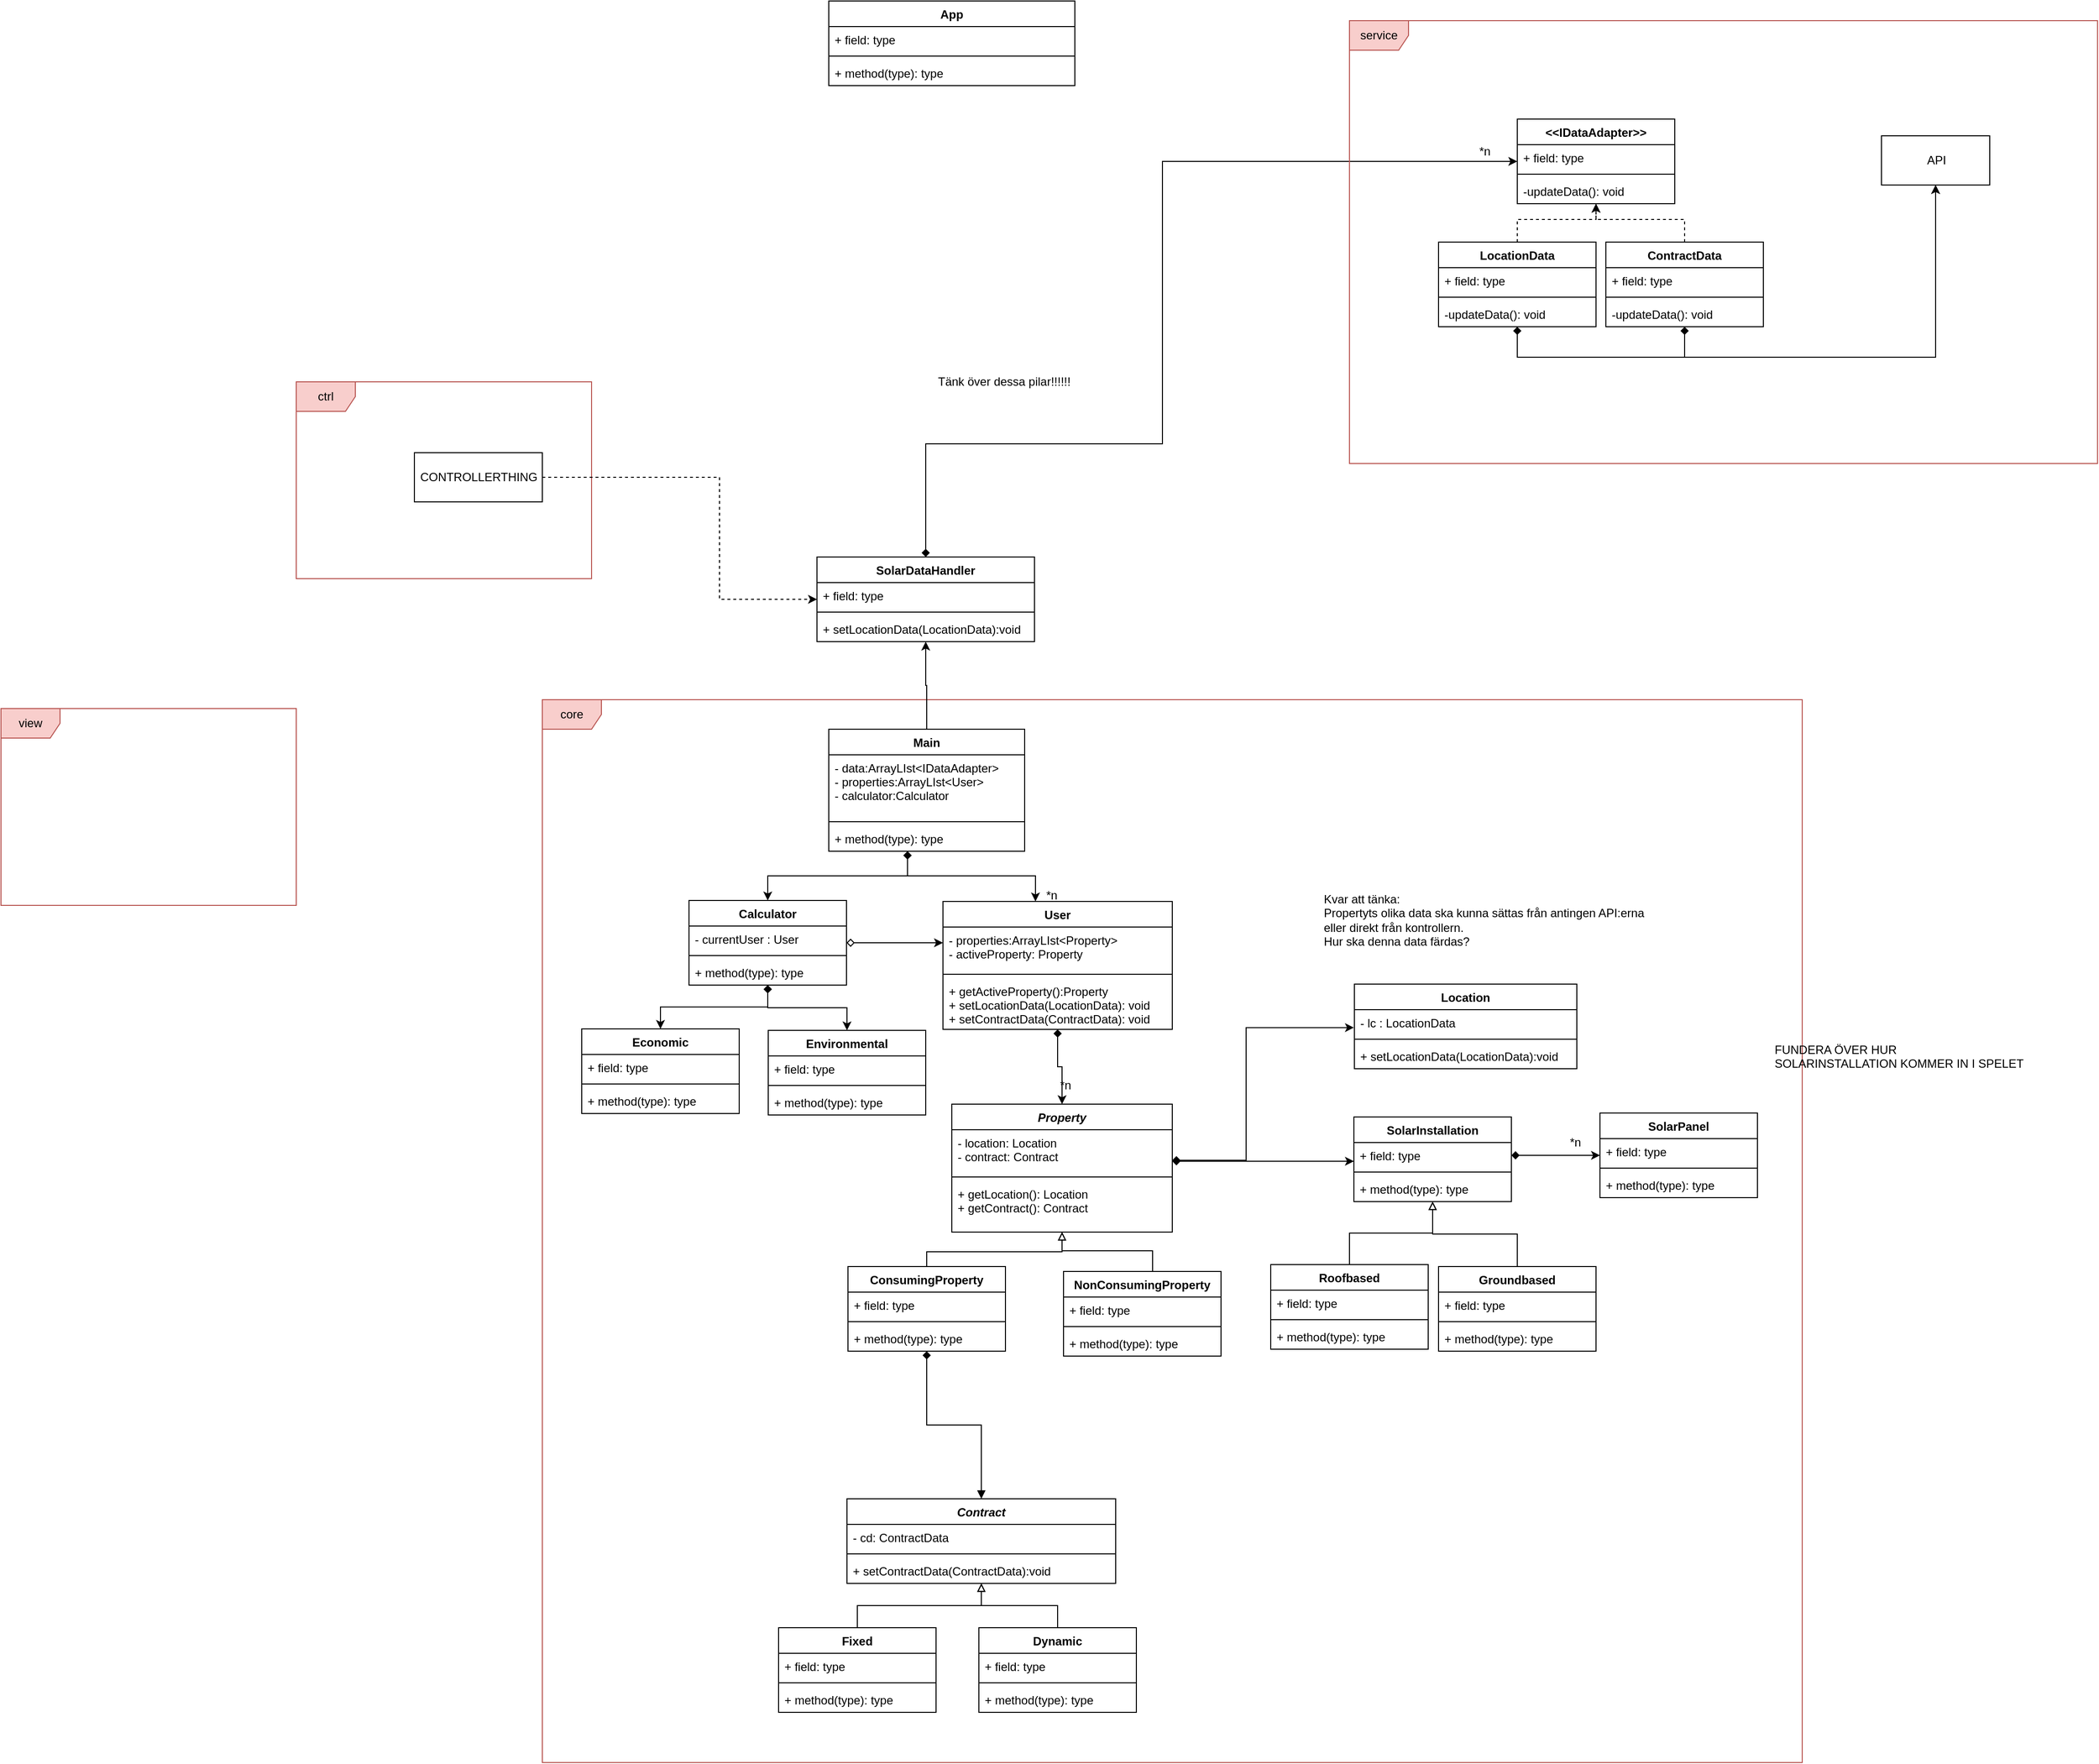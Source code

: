 <mxfile version="11.3.0" type="device" pages="1"><diagram name="Page-1" id="929967ad-93f9-6ef4-fab6-5d389245f69c"><mxGraphModel dx="2370" dy="1292" grid="1" gridSize="10" guides="1" tooltips="1" connect="1" arrows="1" fold="1" page="1" pageScale="2" pageWidth="2336" pageHeight="1654" background="none" math="0" shadow="0"><root><mxCell id="0" style=";html=1;"/><mxCell id="1" style=";html=1;" parent="0"/><mxCell id="9O2OfUI6PIkPVo3skTh6-109" style="edgeStyle=orthogonalEdgeStyle;rounded=0;orthogonalLoop=1;jettySize=auto;html=1;startArrow=diamond;startFill=1;endArrow=classic;endFill=1;" parent="1" source="9O2OfUI6PIkPVo3skTh6-127" target="9O2OfUI6PIkPVo3skTh6-105" edge="1"><mxGeometry relative="1" as="geometry"><mxPoint x="2071" y="1178" as="sourcePoint"/><Array as="points"><mxPoint x="2071" y="1209"/><mxPoint x="2201" y="1209"/></Array></mxGeometry></mxCell><mxCell id="9O2OfUI6PIkPVo3skTh6-110" style="edgeStyle=orthogonalEdgeStyle;rounded=0;orthogonalLoop=1;jettySize=auto;html=1;startArrow=diamond;startFill=1;endArrow=classic;endFill=1;" parent="1" source="9O2OfUI6PIkPVo3skTh6-127" target="9O2OfUI6PIkPVo3skTh6-89" edge="1"><mxGeometry relative="1" as="geometry"><mxPoint x="2071" y="1178" as="sourcePoint"/><Array as="points"><mxPoint x="2071" y="1209"/><mxPoint x="1929" y="1209"/></Array></mxGeometry></mxCell><mxCell id="9O2OfUI6PIkPVo3skTh6-18" style="edgeStyle=orthogonalEdgeStyle;rounded=0;orthogonalLoop=1;jettySize=auto;html=1;endArrow=none;endFill=0;startArrow=block;startFill=0;" parent="1" source="9O2OfUI6PIkPVo3skTh6-116" target="9O2OfUI6PIkPVo3skTh6-131" edge="1"><mxGeometry relative="1" as="geometry"><mxPoint x="2569.5" y="1524.5" as="sourcePoint"/><mxPoint x="2680.5" y="1604.5" as="targetPoint"/></mxGeometry></mxCell><mxCell id="9O2OfUI6PIkPVo3skTh6-64" style="edgeStyle=orthogonalEdgeStyle;rounded=0;orthogonalLoop=1;jettySize=auto;html=1;startArrow=none;startFill=0;endArrow=block;endFill=0;" parent="1" source="9O2OfUI6PIkPVo3skTh6-123" target="9O2OfUI6PIkPVo3skTh6-116" edge="1"><mxGeometry relative="1" as="geometry"><mxPoint x="2511.5" y="1604.5" as="sourcePoint"/><mxPoint x="2569.5" y="1524.5" as="targetPoint"/></mxGeometry></mxCell><mxCell id="9O2OfUI6PIkPVo3skTh6-63" value="*n" style="text;html=1;resizable=0;points=[];autosize=1;align=left;verticalAlign=top;spacingTop=-4;" parent="1" vertex="1"><mxGeometry x="2210" y="1219" width="30" height="20" as="geometry"/></mxCell><mxCell id="9O2OfUI6PIkPVo3skTh6-70" value="&lt;div&gt;core&lt;/div&gt;" style="shape=umlFrame;whiteSpace=wrap;html=1;fillColor=#f8cecc;strokeColor=#b85450;" parent="1" vertex="1"><mxGeometry x="1700" y="1030" width="1280" height="1080" as="geometry"/></mxCell><mxCell id="9O2OfUI6PIkPVo3skTh6-72" value="&lt;div&gt;view&lt;/div&gt;" style="shape=umlFrame;whiteSpace=wrap;html=1;fillColor=#f8cecc;strokeColor=#b85450;" parent="1" vertex="1"><mxGeometry x="1150" y="1039" width="300" height="200" as="geometry"/></mxCell><mxCell id="9O2OfUI6PIkPVo3skTh6-73" value="ctrl" style="shape=umlFrame;whiteSpace=wrap;html=1;fillColor=#f8cecc;strokeColor=#b85450;" parent="1" vertex="1"><mxGeometry x="1450" y="707" width="300" height="200" as="geometry"/></mxCell><mxCell id="9O2OfUI6PIkPVo3skTh6-76" value="Location" style="swimlane;fontStyle=1;align=center;verticalAlign=top;childLayout=stackLayout;horizontal=1;startSize=26;horizontalStack=0;resizeParent=1;resizeParentMax=0;resizeLast=0;collapsible=1;marginBottom=0;" parent="1" vertex="1"><mxGeometry x="2525" y="1319" width="226" height="86" as="geometry"/></mxCell><mxCell id="9O2OfUI6PIkPVo3skTh6-77" value="- lc : LocationData" style="text;strokeColor=none;fillColor=none;align=left;verticalAlign=top;spacingLeft=4;spacingRight=4;overflow=hidden;rotatable=0;points=[[0,0.5],[1,0.5]];portConstraint=eastwest;" parent="9O2OfUI6PIkPVo3skTh6-76" vertex="1"><mxGeometry y="26" width="226" height="26" as="geometry"/></mxCell><mxCell id="9O2OfUI6PIkPVo3skTh6-78" value="" style="line;strokeWidth=1;fillColor=none;align=left;verticalAlign=middle;spacingTop=-1;spacingLeft=3;spacingRight=3;rotatable=0;labelPosition=right;points=[];portConstraint=eastwest;" parent="9O2OfUI6PIkPVo3skTh6-76" vertex="1"><mxGeometry y="52" width="226" height="8" as="geometry"/></mxCell><mxCell id="9O2OfUI6PIkPVo3skTh6-79" value="+ setLocationData(LocationData):void" style="text;strokeColor=none;fillColor=none;align=left;verticalAlign=top;spacingLeft=4;spacingRight=4;overflow=hidden;rotatable=0;points=[[0,0.5],[1,0.5]];portConstraint=eastwest;" parent="9O2OfUI6PIkPVo3skTh6-76" vertex="1"><mxGeometry y="60" width="226" height="26" as="geometry"/></mxCell><mxCell id="9O2OfUI6PIkPVo3skTh6-85" value="API" style="html=1;" parent="1" vertex="1"><mxGeometry x="3060.5" y="457" width="110" height="50" as="geometry"/></mxCell><mxCell id="9O2OfUI6PIkPVo3skTh6-87" value="*n" style="text;html=1;resizable=0;points=[];autosize=1;align=left;verticalAlign=top;spacingTop=-4;" parent="1" vertex="1"><mxGeometry x="2741.5" y="1469.5" width="30" height="20" as="geometry"/></mxCell><mxCell id="9O2OfUI6PIkPVo3skTh6-103" style="edgeStyle=orthogonalEdgeStyle;rounded=0;orthogonalLoop=1;jettySize=auto;html=1;startArrow=diamond;startFill=1;endArrow=classic;endFill=1;" parent="1" source="9O2OfUI6PIkPVo3skTh6-89" target="9O2OfUI6PIkPVo3skTh6-99" edge="1"><mxGeometry relative="1" as="geometry"/></mxCell><mxCell id="9O2OfUI6PIkPVo3skTh6-104" style="edgeStyle=orthogonalEdgeStyle;rounded=0;orthogonalLoop=1;jettySize=auto;html=1;startArrow=diamond;startFill=1;endArrow=classic;endFill=1;" parent="1" source="9O2OfUI6PIkPVo3skTh6-89" target="9O2OfUI6PIkPVo3skTh6-95" edge="1"><mxGeometry relative="1" as="geometry"/></mxCell><mxCell id="9O2OfUI6PIkPVo3skTh6-218" style="edgeStyle=orthogonalEdgeStyle;rounded=0;orthogonalLoop=1;jettySize=auto;html=1;startArrow=diamond;startFill=0;endArrow=classic;endFill=1;" parent="1" source="9O2OfUI6PIkPVo3skTh6-89" target="9O2OfUI6PIkPVo3skTh6-105" edge="1"><mxGeometry relative="1" as="geometry"><Array as="points"><mxPoint x="2070" y="1277"/><mxPoint x="2070" y="1277"/></Array></mxGeometry></mxCell><mxCell id="9O2OfUI6PIkPVo3skTh6-89" value="Calculator" style="swimlane;fontStyle=1;align=center;verticalAlign=top;childLayout=stackLayout;horizontal=1;startSize=26;horizontalStack=0;resizeParent=1;resizeParentMax=0;resizeLast=0;collapsible=1;marginBottom=0;" parent="1" vertex="1"><mxGeometry x="1849" y="1234" width="160" height="86" as="geometry"/></mxCell><mxCell id="9O2OfUI6PIkPVo3skTh6-90" value="- currentUser : User" style="text;strokeColor=none;fillColor=none;align=left;verticalAlign=top;spacingLeft=4;spacingRight=4;overflow=hidden;rotatable=0;points=[[0,0.5],[1,0.5]];portConstraint=eastwest;" parent="9O2OfUI6PIkPVo3skTh6-89" vertex="1"><mxGeometry y="26" width="160" height="26" as="geometry"/></mxCell><mxCell id="9O2OfUI6PIkPVo3skTh6-91" value="" style="line;strokeWidth=1;fillColor=none;align=left;verticalAlign=middle;spacingTop=-1;spacingLeft=3;spacingRight=3;rotatable=0;labelPosition=right;points=[];portConstraint=eastwest;" parent="9O2OfUI6PIkPVo3skTh6-89" vertex="1"><mxGeometry y="52" width="160" height="8" as="geometry"/></mxCell><mxCell id="9O2OfUI6PIkPVo3skTh6-92" value="+ method(type): type" style="text;strokeColor=none;fillColor=none;align=left;verticalAlign=top;spacingLeft=4;spacingRight=4;overflow=hidden;rotatable=0;points=[[0,0.5],[1,0.5]];portConstraint=eastwest;" parent="9O2OfUI6PIkPVo3skTh6-89" vertex="1"><mxGeometry y="60" width="160" height="26" as="geometry"/></mxCell><mxCell id="9O2OfUI6PIkPVo3skTh6-95" value="Environmental" style="swimlane;fontStyle=1;align=center;verticalAlign=top;childLayout=stackLayout;horizontal=1;startSize=26;horizontalStack=0;resizeParent=1;resizeParentMax=0;resizeLast=0;collapsible=1;marginBottom=0;" parent="1" vertex="1"><mxGeometry x="1929.5" y="1366" width="160" height="86" as="geometry"/></mxCell><mxCell id="9O2OfUI6PIkPVo3skTh6-96" value="+ field: type" style="text;strokeColor=none;fillColor=none;align=left;verticalAlign=top;spacingLeft=4;spacingRight=4;overflow=hidden;rotatable=0;points=[[0,0.5],[1,0.5]];portConstraint=eastwest;" parent="9O2OfUI6PIkPVo3skTh6-95" vertex="1"><mxGeometry y="26" width="160" height="26" as="geometry"/></mxCell><mxCell id="9O2OfUI6PIkPVo3skTh6-97" value="" style="line;strokeWidth=1;fillColor=none;align=left;verticalAlign=middle;spacingTop=-1;spacingLeft=3;spacingRight=3;rotatable=0;labelPosition=right;points=[];portConstraint=eastwest;" parent="9O2OfUI6PIkPVo3skTh6-95" vertex="1"><mxGeometry y="52" width="160" height="8" as="geometry"/></mxCell><mxCell id="9O2OfUI6PIkPVo3skTh6-98" value="+ method(type): type" style="text;strokeColor=none;fillColor=none;align=left;verticalAlign=top;spacingLeft=4;spacingRight=4;overflow=hidden;rotatable=0;points=[[0,0.5],[1,0.5]];portConstraint=eastwest;" parent="9O2OfUI6PIkPVo3skTh6-95" vertex="1"><mxGeometry y="60" width="160" height="26" as="geometry"/></mxCell><mxCell id="9O2OfUI6PIkPVo3skTh6-99" value="Economic" style="swimlane;fontStyle=1;align=center;verticalAlign=top;childLayout=stackLayout;horizontal=1;startSize=26;horizontalStack=0;resizeParent=1;resizeParentMax=0;resizeLast=0;collapsible=1;marginBottom=0;" parent="1" vertex="1"><mxGeometry x="1740" y="1364.5" width="160" height="86" as="geometry"/></mxCell><mxCell id="9O2OfUI6PIkPVo3skTh6-100" value="+ field: type" style="text;strokeColor=none;fillColor=none;align=left;verticalAlign=top;spacingLeft=4;spacingRight=4;overflow=hidden;rotatable=0;points=[[0,0.5],[1,0.5]];portConstraint=eastwest;" parent="9O2OfUI6PIkPVo3skTh6-99" vertex="1"><mxGeometry y="26" width="160" height="26" as="geometry"/></mxCell><mxCell id="9O2OfUI6PIkPVo3skTh6-101" value="" style="line;strokeWidth=1;fillColor=none;align=left;verticalAlign=middle;spacingTop=-1;spacingLeft=3;spacingRight=3;rotatable=0;labelPosition=right;points=[];portConstraint=eastwest;" parent="9O2OfUI6PIkPVo3skTh6-99" vertex="1"><mxGeometry y="52" width="160" height="8" as="geometry"/></mxCell><mxCell id="9O2OfUI6PIkPVo3skTh6-102" value="+ method(type): type" style="text;strokeColor=none;fillColor=none;align=left;verticalAlign=top;spacingLeft=4;spacingRight=4;overflow=hidden;rotatable=0;points=[[0,0.5],[1,0.5]];portConstraint=eastwest;" parent="9O2OfUI6PIkPVo3skTh6-99" vertex="1"><mxGeometry y="60" width="160" height="26" as="geometry"/></mxCell><mxCell id="9O2OfUI6PIkPVo3skTh6-122" style="edgeStyle=orthogonalEdgeStyle;rounded=0;orthogonalLoop=1;jettySize=auto;html=1;startArrow=diamond;startFill=1;endArrow=classic;endFill=1;" parent="1" source="9O2OfUI6PIkPVo3skTh6-105" target="9O2OfUI6PIkPVo3skTh6-111" edge="1"><mxGeometry relative="1" as="geometry"><mxPoint x="2216.5" y="1453" as="sourcePoint"/></mxGeometry></mxCell><mxCell id="9O2OfUI6PIkPVo3skTh6-105" value="User" style="swimlane;fontStyle=1;align=center;verticalAlign=top;childLayout=stackLayout;horizontal=1;startSize=26;horizontalStack=0;resizeParent=1;resizeParentMax=0;resizeLast=0;collapsible=1;marginBottom=0;" parent="1" vertex="1"><mxGeometry x="2107" y="1235" width="233" height="130" as="geometry"/></mxCell><mxCell id="9O2OfUI6PIkPVo3skTh6-106" value="- properties:ArrayLIst&lt;Property&gt;&#xA;- activeProperty: Property&#xA;" style="text;strokeColor=none;fillColor=none;align=left;verticalAlign=top;spacingLeft=4;spacingRight=4;overflow=hidden;rotatable=0;points=[[0,0.5],[1,0.5]];portConstraint=eastwest;" parent="9O2OfUI6PIkPVo3skTh6-105" vertex="1"><mxGeometry y="26" width="233" height="44" as="geometry"/></mxCell><mxCell id="9O2OfUI6PIkPVo3skTh6-107" value="" style="line;strokeWidth=1;fillColor=none;align=left;verticalAlign=middle;spacingTop=-1;spacingLeft=3;spacingRight=3;rotatable=0;labelPosition=right;points=[];portConstraint=eastwest;" parent="9O2OfUI6PIkPVo3skTh6-105" vertex="1"><mxGeometry y="70" width="233" height="8" as="geometry"/></mxCell><mxCell id="9O2OfUI6PIkPVo3skTh6-108" value="+ getActiveProperty():Property&#xA;+ setLocationData(LocationData): void&#xA;+ setContractData(ContractData): void" style="text;strokeColor=none;fillColor=none;align=left;verticalAlign=top;spacingLeft=4;spacingRight=4;overflow=hidden;rotatable=0;points=[[0,0.5],[1,0.5]];portConstraint=eastwest;" parent="9O2OfUI6PIkPVo3skTh6-105" vertex="1"><mxGeometry y="78" width="233" height="52" as="geometry"/></mxCell><mxCell id="9O2OfUI6PIkPVo3skTh6-111" value="Property" style="swimlane;fontStyle=3;align=center;verticalAlign=top;childLayout=stackLayout;horizontal=1;startSize=26;horizontalStack=0;resizeParent=1;resizeParentMax=0;resizeLast=0;collapsible=1;marginBottom=0;" parent="1" vertex="1"><mxGeometry x="2116" y="1441" width="224" height="130" as="geometry"/></mxCell><mxCell id="9O2OfUI6PIkPVo3skTh6-112" value="- location: Location&#xA;- contract: Contract&#xA;&#xA;" style="text;strokeColor=none;fillColor=none;align=left;verticalAlign=top;spacingLeft=4;spacingRight=4;overflow=hidden;rotatable=0;points=[[0,0.5],[1,0.5]];portConstraint=eastwest;" parent="9O2OfUI6PIkPVo3skTh6-111" vertex="1"><mxGeometry y="26" width="224" height="44" as="geometry"/></mxCell><mxCell id="9O2OfUI6PIkPVo3skTh6-113" value="" style="line;strokeWidth=1;fillColor=none;align=left;verticalAlign=middle;spacingTop=-1;spacingLeft=3;spacingRight=3;rotatable=0;labelPosition=right;points=[];portConstraint=eastwest;" parent="9O2OfUI6PIkPVo3skTh6-111" vertex="1"><mxGeometry y="70" width="224" height="8" as="geometry"/></mxCell><mxCell id="9O2OfUI6PIkPVo3skTh6-114" value="+ getLocation(): Location&#xA;+ getContract(): Contract&#xA;" style="text;strokeColor=none;fillColor=none;align=left;verticalAlign=top;spacingLeft=4;spacingRight=4;overflow=hidden;rotatable=0;points=[[0,0.5],[1,0.5]];portConstraint=eastwest;" parent="9O2OfUI6PIkPVo3skTh6-111" vertex="1"><mxGeometry y="78" width="224" height="52" as="geometry"/></mxCell><mxCell id="9O2OfUI6PIkPVo3skTh6-116" value="SolarInstallation" style="swimlane;fontStyle=1;align=center;verticalAlign=top;childLayout=stackLayout;horizontal=1;startSize=26;horizontalStack=0;resizeParent=1;resizeParentMax=0;resizeLast=0;collapsible=1;marginBottom=0;" parent="1" vertex="1"><mxGeometry x="2524.5" y="1454" width="160" height="86" as="geometry"/></mxCell><mxCell id="9O2OfUI6PIkPVo3skTh6-117" value="+ field: type" style="text;strokeColor=none;fillColor=none;align=left;verticalAlign=top;spacingLeft=4;spacingRight=4;overflow=hidden;rotatable=0;points=[[0,0.5],[1,0.5]];portConstraint=eastwest;" parent="9O2OfUI6PIkPVo3skTh6-116" vertex="1"><mxGeometry y="26" width="160" height="26" as="geometry"/></mxCell><mxCell id="9O2OfUI6PIkPVo3skTh6-118" value="" style="line;strokeWidth=1;fillColor=none;align=left;verticalAlign=middle;spacingTop=-1;spacingLeft=3;spacingRight=3;rotatable=0;labelPosition=right;points=[];portConstraint=eastwest;" parent="9O2OfUI6PIkPVo3skTh6-116" vertex="1"><mxGeometry y="52" width="160" height="8" as="geometry"/></mxCell><mxCell id="9O2OfUI6PIkPVo3skTh6-119" value="+ method(type): type" style="text;strokeColor=none;fillColor=none;align=left;verticalAlign=top;spacingLeft=4;spacingRight=4;overflow=hidden;rotatable=0;points=[[0,0.5],[1,0.5]];portConstraint=eastwest;" parent="9O2OfUI6PIkPVo3skTh6-116" vertex="1"><mxGeometry y="60" width="160" height="26" as="geometry"/></mxCell><mxCell id="9O2OfUI6PIkPVo3skTh6-121" style="edgeStyle=orthogonalEdgeStyle;rounded=0;orthogonalLoop=1;jettySize=auto;html=1;startArrow=diamond;startFill=1;endArrow=classic;endFill=1;" parent="1" source="9O2OfUI6PIkPVo3skTh6-112" target="9O2OfUI6PIkPVo3skTh6-116" edge="1"><mxGeometry relative="1" as="geometry"><Array as="points"><mxPoint x="2364.5" y="1499"/><mxPoint x="2364.5" y="1499"/></Array></mxGeometry></mxCell><mxCell id="9O2OfUI6PIkPVo3skTh6-123" value="Roofbased" style="swimlane;fontStyle=1;align=center;verticalAlign=top;childLayout=stackLayout;horizontal=1;startSize=26;horizontalStack=0;resizeParent=1;resizeParentMax=0;resizeLast=0;collapsible=1;marginBottom=0;" parent="1" vertex="1"><mxGeometry x="2440" y="1604" width="160" height="86" as="geometry"/></mxCell><mxCell id="9O2OfUI6PIkPVo3skTh6-124" value="+ field: type" style="text;strokeColor=none;fillColor=none;align=left;verticalAlign=top;spacingLeft=4;spacingRight=4;overflow=hidden;rotatable=0;points=[[0,0.5],[1,0.5]];portConstraint=eastwest;" parent="9O2OfUI6PIkPVo3skTh6-123" vertex="1"><mxGeometry y="26" width="160" height="26" as="geometry"/></mxCell><mxCell id="9O2OfUI6PIkPVo3skTh6-125" value="" style="line;strokeWidth=1;fillColor=none;align=left;verticalAlign=middle;spacingTop=-1;spacingLeft=3;spacingRight=3;rotatable=0;labelPosition=right;points=[];portConstraint=eastwest;" parent="9O2OfUI6PIkPVo3skTh6-123" vertex="1"><mxGeometry y="52" width="160" height="8" as="geometry"/></mxCell><mxCell id="9O2OfUI6PIkPVo3skTh6-126" value="+ method(type): type" style="text;strokeColor=none;fillColor=none;align=left;verticalAlign=top;spacingLeft=4;spacingRight=4;overflow=hidden;rotatable=0;points=[[0,0.5],[1,0.5]];portConstraint=eastwest;" parent="9O2OfUI6PIkPVo3skTh6-123" vertex="1"><mxGeometry y="60" width="160" height="26" as="geometry"/></mxCell><mxCell id="E6SUMUaS3trgGq5RU_9r-1" style="edgeStyle=orthogonalEdgeStyle;rounded=0;orthogonalLoop=1;jettySize=auto;html=1;" edge="1" parent="1" source="9O2OfUI6PIkPVo3skTh6-127" target="9O2OfUI6PIkPVo3skTh6-219"><mxGeometry relative="1" as="geometry"/></mxCell><mxCell id="9O2OfUI6PIkPVo3skTh6-127" value="Main" style="swimlane;fontStyle=1;align=center;verticalAlign=top;childLayout=stackLayout;horizontal=1;startSize=26;horizontalStack=0;resizeParent=1;resizeParentMax=0;resizeLast=0;collapsible=1;marginBottom=0;" parent="1" vertex="1"><mxGeometry x="1991" y="1060" width="199" height="124" as="geometry"/></mxCell><mxCell id="9O2OfUI6PIkPVo3skTh6-128" value="- data:ArrayLIst&lt;IDataAdapter&gt;&#xA;- properties:ArrayLIst&lt;User&gt;&#xA;- calculator:Calculator&#xA;" style="text;strokeColor=none;fillColor=none;align=left;verticalAlign=top;spacingLeft=4;spacingRight=4;overflow=hidden;rotatable=0;points=[[0,0.5],[1,0.5]];portConstraint=eastwest;" parent="9O2OfUI6PIkPVo3skTh6-127" vertex="1"><mxGeometry y="26" width="199" height="64" as="geometry"/></mxCell><mxCell id="9O2OfUI6PIkPVo3skTh6-129" value="" style="line;strokeWidth=1;fillColor=none;align=left;verticalAlign=middle;spacingTop=-1;spacingLeft=3;spacingRight=3;rotatable=0;labelPosition=right;points=[];portConstraint=eastwest;" parent="9O2OfUI6PIkPVo3skTh6-127" vertex="1"><mxGeometry y="90" width="199" height="8" as="geometry"/></mxCell><mxCell id="9O2OfUI6PIkPVo3skTh6-130" value="+ method(type): type" style="text;strokeColor=none;fillColor=none;align=left;verticalAlign=top;spacingLeft=4;spacingRight=4;overflow=hidden;rotatable=0;points=[[0,0.5],[1,0.5]];portConstraint=eastwest;" parent="9O2OfUI6PIkPVo3skTh6-127" vertex="1"><mxGeometry y="98" width="199" height="26" as="geometry"/></mxCell><mxCell id="9O2OfUI6PIkPVo3skTh6-131" value="Groundbased" style="swimlane;fontStyle=1;align=center;verticalAlign=top;childLayout=stackLayout;horizontal=1;startSize=26;horizontalStack=0;resizeParent=1;resizeParentMax=0;resizeLast=0;collapsible=1;marginBottom=0;" parent="1" vertex="1"><mxGeometry x="2610.5" y="1606" width="160" height="86" as="geometry"/></mxCell><mxCell id="9O2OfUI6PIkPVo3skTh6-132" value="+ field: type" style="text;strokeColor=none;fillColor=none;align=left;verticalAlign=top;spacingLeft=4;spacingRight=4;overflow=hidden;rotatable=0;points=[[0,0.5],[1,0.5]];portConstraint=eastwest;" parent="9O2OfUI6PIkPVo3skTh6-131" vertex="1"><mxGeometry y="26" width="160" height="26" as="geometry"/></mxCell><mxCell id="9O2OfUI6PIkPVo3skTh6-133" value="" style="line;strokeWidth=1;fillColor=none;align=left;verticalAlign=middle;spacingTop=-1;spacingLeft=3;spacingRight=3;rotatable=0;labelPosition=right;points=[];portConstraint=eastwest;" parent="9O2OfUI6PIkPVo3skTh6-131" vertex="1"><mxGeometry y="52" width="160" height="8" as="geometry"/></mxCell><mxCell id="9O2OfUI6PIkPVo3skTh6-134" value="+ method(type): type" style="text;strokeColor=none;fillColor=none;align=left;verticalAlign=top;spacingLeft=4;spacingRight=4;overflow=hidden;rotatable=0;points=[[0,0.5],[1,0.5]];portConstraint=eastwest;" parent="9O2OfUI6PIkPVo3skTh6-131" vertex="1"><mxGeometry y="60" width="160" height="26" as="geometry"/></mxCell><mxCell id="9O2OfUI6PIkPVo3skTh6-150" style="edgeStyle=orthogonalEdgeStyle;rounded=0;orthogonalLoop=1;jettySize=auto;html=1;startArrow=diamond;startFill=1;endArrow=block;endFill=1;" parent="1" source="9O2OfUI6PIkPVo3skTh6-135" target="9O2OfUI6PIkPVo3skTh6-151" edge="1"><mxGeometry relative="1" as="geometry"><mxPoint x="2127" y="1727" as="targetPoint"/></mxGeometry></mxCell><mxCell id="9O2OfUI6PIkPVo3skTh6-230" style="edgeStyle=orthogonalEdgeStyle;rounded=0;orthogonalLoop=1;jettySize=auto;html=1;startArrow=none;startFill=0;endArrow=block;endFill=0;" parent="1" source="9O2OfUI6PIkPVo3skTh6-135" target="9O2OfUI6PIkPVo3skTh6-111" edge="1"><mxGeometry relative="1" as="geometry"><Array as="points"><mxPoint x="2091" y="1591"/><mxPoint x="2228" y="1591"/></Array></mxGeometry></mxCell><mxCell id="9O2OfUI6PIkPVo3skTh6-135" value="ConsumingProperty" style="swimlane;fontStyle=1;align=center;verticalAlign=top;childLayout=stackLayout;horizontal=1;startSize=26;horizontalStack=0;resizeParent=1;resizeParentMax=0;resizeLast=0;collapsible=1;marginBottom=0;" parent="1" vertex="1"><mxGeometry x="2010.5" y="1606" width="160" height="86" as="geometry"/></mxCell><mxCell id="9O2OfUI6PIkPVo3skTh6-136" value="+ field: type" style="text;strokeColor=none;fillColor=none;align=left;verticalAlign=top;spacingLeft=4;spacingRight=4;overflow=hidden;rotatable=0;points=[[0,0.5],[1,0.5]];portConstraint=eastwest;" parent="9O2OfUI6PIkPVo3skTh6-135" vertex="1"><mxGeometry y="26" width="160" height="26" as="geometry"/></mxCell><mxCell id="9O2OfUI6PIkPVo3skTh6-137" value="" style="line;strokeWidth=1;fillColor=none;align=left;verticalAlign=middle;spacingTop=-1;spacingLeft=3;spacingRight=3;rotatable=0;labelPosition=right;points=[];portConstraint=eastwest;" parent="9O2OfUI6PIkPVo3skTh6-135" vertex="1"><mxGeometry y="52" width="160" height="8" as="geometry"/></mxCell><mxCell id="9O2OfUI6PIkPVo3skTh6-138" value="+ method(type): type" style="text;strokeColor=none;fillColor=none;align=left;verticalAlign=top;spacingLeft=4;spacingRight=4;overflow=hidden;rotatable=0;points=[[0,0.5],[1,0.5]];portConstraint=eastwest;" parent="9O2OfUI6PIkPVo3skTh6-135" vertex="1"><mxGeometry y="60" width="160" height="26" as="geometry"/></mxCell><mxCell id="9O2OfUI6PIkPVo3skTh6-145" style="edgeStyle=orthogonalEdgeStyle;rounded=0;orthogonalLoop=1;jettySize=auto;html=1;startArrow=none;startFill=0;endArrow=block;endFill=0;" parent="1" source="9O2OfUI6PIkPVo3skTh6-141" target="9O2OfUI6PIkPVo3skTh6-111" edge="1"><mxGeometry relative="1" as="geometry"><Array as="points"><mxPoint x="2320" y="1590"/><mxPoint x="2228" y="1590"/></Array></mxGeometry></mxCell><mxCell id="9O2OfUI6PIkPVo3skTh6-141" value="NonConsumingProperty" style="swimlane;fontStyle=1;align=center;verticalAlign=top;childLayout=stackLayout;horizontal=1;startSize=26;horizontalStack=0;resizeParent=1;resizeParentMax=0;resizeLast=0;collapsible=1;marginBottom=0;" parent="1" vertex="1"><mxGeometry x="2229.5" y="1611" width="160" height="86" as="geometry"/></mxCell><mxCell id="9O2OfUI6PIkPVo3skTh6-142" value="+ field: type" style="text;strokeColor=none;fillColor=none;align=left;verticalAlign=top;spacingLeft=4;spacingRight=4;overflow=hidden;rotatable=0;points=[[0,0.5],[1,0.5]];portConstraint=eastwest;" parent="9O2OfUI6PIkPVo3skTh6-141" vertex="1"><mxGeometry y="26" width="160" height="26" as="geometry"/></mxCell><mxCell id="9O2OfUI6PIkPVo3skTh6-143" value="" style="line;strokeWidth=1;fillColor=none;align=left;verticalAlign=middle;spacingTop=-1;spacingLeft=3;spacingRight=3;rotatable=0;labelPosition=right;points=[];portConstraint=eastwest;" parent="9O2OfUI6PIkPVo3skTh6-141" vertex="1"><mxGeometry y="52" width="160" height="8" as="geometry"/></mxCell><mxCell id="9O2OfUI6PIkPVo3skTh6-144" value="+ method(type): type" style="text;strokeColor=none;fillColor=none;align=left;verticalAlign=top;spacingLeft=4;spacingRight=4;overflow=hidden;rotatable=0;points=[[0,0.5],[1,0.5]];portConstraint=eastwest;" parent="9O2OfUI6PIkPVo3skTh6-141" vertex="1"><mxGeometry y="60" width="160" height="26" as="geometry"/></mxCell><mxCell id="9O2OfUI6PIkPVo3skTh6-151" value="Contract" style="swimlane;fontStyle=3;align=center;verticalAlign=top;childLayout=stackLayout;horizontal=1;startSize=26;horizontalStack=0;resizeParent=1;resizeParentMax=0;resizeLast=0;collapsible=1;marginBottom=0;" parent="1" vertex="1"><mxGeometry x="2009.5" y="1842" width="273" height="86" as="geometry"/></mxCell><mxCell id="9O2OfUI6PIkPVo3skTh6-152" value="- cd: ContractData" style="text;strokeColor=none;fillColor=none;align=left;verticalAlign=top;spacingLeft=4;spacingRight=4;overflow=hidden;rotatable=0;points=[[0,0.5],[1,0.5]];portConstraint=eastwest;" parent="9O2OfUI6PIkPVo3skTh6-151" vertex="1"><mxGeometry y="26" width="273" height="26" as="geometry"/></mxCell><mxCell id="9O2OfUI6PIkPVo3skTh6-153" value="" style="line;strokeWidth=1;fillColor=none;align=left;verticalAlign=middle;spacingTop=-1;spacingLeft=3;spacingRight=3;rotatable=0;labelPosition=right;points=[];portConstraint=eastwest;" parent="9O2OfUI6PIkPVo3skTh6-151" vertex="1"><mxGeometry y="52" width="273" height="8" as="geometry"/></mxCell><mxCell id="9O2OfUI6PIkPVo3skTh6-154" value="+ setContractData(ContractData):void" style="text;strokeColor=none;fillColor=none;align=left;verticalAlign=top;spacingLeft=4;spacingRight=4;overflow=hidden;rotatable=0;points=[[0,0.5],[1,0.5]];portConstraint=eastwest;" parent="9O2OfUI6PIkPVo3skTh6-151" vertex="1"><mxGeometry y="60" width="273" height="26" as="geometry"/></mxCell><mxCell id="9O2OfUI6PIkPVo3skTh6-167" style="edgeStyle=orthogonalEdgeStyle;rounded=0;orthogonalLoop=1;jettySize=auto;html=1;startArrow=none;startFill=0;endArrow=block;endFill=0;" parent="1" source="9O2OfUI6PIkPVo3skTh6-156" target="9O2OfUI6PIkPVo3skTh6-151" edge="1"><mxGeometry relative="1" as="geometry"/></mxCell><mxCell id="9O2OfUI6PIkPVo3skTh6-156" value="Dynamic" style="swimlane;fontStyle=1;align=center;verticalAlign=top;childLayout=stackLayout;horizontal=1;startSize=26;horizontalStack=0;resizeParent=1;resizeParentMax=0;resizeLast=0;collapsible=1;marginBottom=0;" parent="1" vertex="1"><mxGeometry x="2143.5" y="1973" width="160" height="86" as="geometry"/></mxCell><mxCell id="9O2OfUI6PIkPVo3skTh6-157" value="+ field: type" style="text;strokeColor=none;fillColor=none;align=left;verticalAlign=top;spacingLeft=4;spacingRight=4;overflow=hidden;rotatable=0;points=[[0,0.5],[1,0.5]];portConstraint=eastwest;" parent="9O2OfUI6PIkPVo3skTh6-156" vertex="1"><mxGeometry y="26" width="160" height="26" as="geometry"/></mxCell><mxCell id="9O2OfUI6PIkPVo3skTh6-158" value="" style="line;strokeWidth=1;fillColor=none;align=left;verticalAlign=middle;spacingTop=-1;spacingLeft=3;spacingRight=3;rotatable=0;labelPosition=right;points=[];portConstraint=eastwest;" parent="9O2OfUI6PIkPVo3skTh6-156" vertex="1"><mxGeometry y="52" width="160" height="8" as="geometry"/></mxCell><mxCell id="9O2OfUI6PIkPVo3skTh6-159" value="+ method(type): type" style="text;strokeColor=none;fillColor=none;align=left;verticalAlign=top;spacingLeft=4;spacingRight=4;overflow=hidden;rotatable=0;points=[[0,0.5],[1,0.5]];portConstraint=eastwest;" parent="9O2OfUI6PIkPVo3skTh6-156" vertex="1"><mxGeometry y="60" width="160" height="26" as="geometry"/></mxCell><mxCell id="9O2OfUI6PIkPVo3skTh6-166" style="edgeStyle=orthogonalEdgeStyle;rounded=0;orthogonalLoop=1;jettySize=auto;html=1;startArrow=none;startFill=0;endArrow=block;endFill=0;" parent="1" source="9O2OfUI6PIkPVo3skTh6-162" target="9O2OfUI6PIkPVo3skTh6-151" edge="1"><mxGeometry relative="1" as="geometry"/></mxCell><mxCell id="9O2OfUI6PIkPVo3skTh6-162" value="Fixed" style="swimlane;fontStyle=1;align=center;verticalAlign=top;childLayout=stackLayout;horizontal=1;startSize=26;horizontalStack=0;resizeParent=1;resizeParentMax=0;resizeLast=0;collapsible=1;marginBottom=0;" parent="1" vertex="1"><mxGeometry x="1940" y="1973" width="160" height="86" as="geometry"/></mxCell><mxCell id="9O2OfUI6PIkPVo3skTh6-163" value="+ field: type" style="text;strokeColor=none;fillColor=none;align=left;verticalAlign=top;spacingLeft=4;spacingRight=4;overflow=hidden;rotatable=0;points=[[0,0.5],[1,0.5]];portConstraint=eastwest;" parent="9O2OfUI6PIkPVo3skTh6-162" vertex="1"><mxGeometry y="26" width="160" height="26" as="geometry"/></mxCell><mxCell id="9O2OfUI6PIkPVo3skTh6-164" value="" style="line;strokeWidth=1;fillColor=none;align=left;verticalAlign=middle;spacingTop=-1;spacingLeft=3;spacingRight=3;rotatable=0;labelPosition=right;points=[];portConstraint=eastwest;" parent="9O2OfUI6PIkPVo3skTh6-162" vertex="1"><mxGeometry y="52" width="160" height="8" as="geometry"/></mxCell><mxCell id="9O2OfUI6PIkPVo3skTh6-165" value="+ method(type): type" style="text;strokeColor=none;fillColor=none;align=left;verticalAlign=top;spacingLeft=4;spacingRight=4;overflow=hidden;rotatable=0;points=[[0,0.5],[1,0.5]];portConstraint=eastwest;" parent="9O2OfUI6PIkPVo3skTh6-162" vertex="1"><mxGeometry y="60" width="160" height="26" as="geometry"/></mxCell><mxCell id="9O2OfUI6PIkPVo3skTh6-173" style="edgeStyle=orthogonalEdgeStyle;rounded=0;orthogonalLoop=1;jettySize=auto;html=1;startArrow=diamond;startFill=1;endArrow=classic;endFill=1;" parent="1" source="9O2OfUI6PIkPVo3skTh6-111" edge="1"><mxGeometry relative="1" as="geometry"><mxPoint x="2295.5" y="1498.4" as="sourcePoint"/><mxPoint x="2524.5" y="1363.2" as="targetPoint"/><Array as="points"><mxPoint x="2415" y="1498"/><mxPoint x="2415" y="1363"/></Array></mxGeometry></mxCell><mxCell id="9O2OfUI6PIkPVo3skTh6-179" style="edgeStyle=orthogonalEdgeStyle;rounded=0;orthogonalLoop=1;jettySize=auto;html=1;startArrow=diamond;startFill=1;endArrow=classic;endFill=1;" parent="1" source="9O2OfUI6PIkPVo3skTh6-219" target="9O2OfUI6PIkPVo3skTh6-190" edge="1"><mxGeometry relative="1" as="geometry"><mxPoint x="2250" y="1119" as="targetPoint"/><Array as="points"><mxPoint x="2090" y="770"/><mxPoint x="2330" y="770"/><mxPoint x="2330" y="483"/></Array></mxGeometry></mxCell><mxCell id="9O2OfUI6PIkPVo3skTh6-194" style="edgeStyle=orthogonalEdgeStyle;rounded=0;orthogonalLoop=1;jettySize=auto;html=1;startArrow=none;startFill=0;endArrow=classic;endFill=1;dashed=1;" parent="1" source="9O2OfUI6PIkPVo3skTh6-180" target="9O2OfUI6PIkPVo3skTh6-190" edge="1"><mxGeometry relative="1" as="geometry"><Array as="points"><mxPoint x="2690.5" y="542"/><mxPoint x="2770.5" y="542"/></Array></mxGeometry></mxCell><mxCell id="9O2OfUI6PIkPVo3skTh6-180" value="LocationData" style="swimlane;fontStyle=1;align=center;verticalAlign=top;childLayout=stackLayout;horizontal=1;startSize=26;horizontalStack=0;resizeParent=1;resizeParentMax=0;resizeLast=0;collapsible=1;marginBottom=0;" parent="1" vertex="1"><mxGeometry x="2610.5" y="565" width="160" height="86" as="geometry"/></mxCell><mxCell id="9O2OfUI6PIkPVo3skTh6-181" value="+ field: type" style="text;strokeColor=none;fillColor=none;align=left;verticalAlign=top;spacingLeft=4;spacingRight=4;overflow=hidden;rotatable=0;points=[[0,0.5],[1,0.5]];portConstraint=eastwest;" parent="9O2OfUI6PIkPVo3skTh6-180" vertex="1"><mxGeometry y="26" width="160" height="26" as="geometry"/></mxCell><mxCell id="9O2OfUI6PIkPVo3skTh6-182" value="" style="line;strokeWidth=1;fillColor=none;align=left;verticalAlign=middle;spacingTop=-1;spacingLeft=3;spacingRight=3;rotatable=0;labelPosition=right;points=[];portConstraint=eastwest;" parent="9O2OfUI6PIkPVo3skTh6-180" vertex="1"><mxGeometry y="52" width="160" height="8" as="geometry"/></mxCell><mxCell id="9O2OfUI6PIkPVo3skTh6-183" value="-updateData(): void" style="text;strokeColor=none;fillColor=none;align=left;verticalAlign=top;spacingLeft=4;spacingRight=4;overflow=hidden;rotatable=0;points=[[0,0.5],[1,0.5]];portConstraint=eastwest;" parent="9O2OfUI6PIkPVo3skTh6-180" vertex="1"><mxGeometry y="60" width="160" height="26" as="geometry"/></mxCell><mxCell id="9O2OfUI6PIkPVo3skTh6-184" style="edgeStyle=orthogonalEdgeStyle;rounded=0;orthogonalLoop=1;jettySize=auto;html=1;startArrow=diamond;startFill=1;endArrow=classic;endFill=1;" parent="1" source="9O2OfUI6PIkPVo3skTh6-180" target="9O2OfUI6PIkPVo3skTh6-85" edge="1"><mxGeometry relative="1" as="geometry"><mxPoint x="2910.5" y="651" as="targetPoint"/><Array as="points"><mxPoint x="2690.5" y="682"/><mxPoint x="3115.5" y="682"/></Array></mxGeometry></mxCell><mxCell id="9O2OfUI6PIkPVo3skTh6-185" value="*n" style="text;html=1;resizable=0;points=[];autosize=1;align=left;verticalAlign=top;spacingTop=-4;" parent="1" vertex="1"><mxGeometry x="2650" y="463" width="30" height="20" as="geometry"/></mxCell><mxCell id="9O2OfUI6PIkPVo3skTh6-190" value="&lt;&lt;IDataAdapter&gt;&gt;" style="swimlane;fontStyle=1;align=center;verticalAlign=top;childLayout=stackLayout;horizontal=1;startSize=26;horizontalStack=0;resizeParent=1;resizeParentMax=0;resizeLast=0;collapsible=1;marginBottom=0;" parent="1" vertex="1"><mxGeometry x="2690.5" y="440" width="160" height="86" as="geometry"/></mxCell><mxCell id="9O2OfUI6PIkPVo3skTh6-191" value="+ field: type" style="text;strokeColor=none;fillColor=none;align=left;verticalAlign=top;spacingLeft=4;spacingRight=4;overflow=hidden;rotatable=0;points=[[0,0.5],[1,0.5]];portConstraint=eastwest;" parent="9O2OfUI6PIkPVo3skTh6-190" vertex="1"><mxGeometry y="26" width="160" height="26" as="geometry"/></mxCell><mxCell id="9O2OfUI6PIkPVo3skTh6-192" value="" style="line;strokeWidth=1;fillColor=none;align=left;verticalAlign=middle;spacingTop=-1;spacingLeft=3;spacingRight=3;rotatable=0;labelPosition=right;points=[];portConstraint=eastwest;" parent="9O2OfUI6PIkPVo3skTh6-190" vertex="1"><mxGeometry y="52" width="160" height="8" as="geometry"/></mxCell><mxCell id="9O2OfUI6PIkPVo3skTh6-193" value="-updateData(): void" style="text;strokeColor=none;fillColor=none;align=left;verticalAlign=top;spacingLeft=4;spacingRight=4;overflow=hidden;rotatable=0;points=[[0,0.5],[1,0.5]];portConstraint=eastwest;" parent="9O2OfUI6PIkPVo3skTh6-190" vertex="1"><mxGeometry y="60" width="160" height="26" as="geometry"/></mxCell><mxCell id="9O2OfUI6PIkPVo3skTh6-215" style="edgeStyle=orthogonalEdgeStyle;rounded=0;orthogonalLoop=1;jettySize=auto;html=1;startArrow=none;startFill=0;endArrow=classic;endFill=1;dashed=1;" parent="1" source="9O2OfUI6PIkPVo3skTh6-199" target="9O2OfUI6PIkPVo3skTh6-190" edge="1"><mxGeometry relative="1" as="geometry"><Array as="points"><mxPoint x="2860.5" y="542"/><mxPoint x="2770.5" y="542"/></Array></mxGeometry></mxCell><mxCell id="9O2OfUI6PIkPVo3skTh6-216" style="edgeStyle=orthogonalEdgeStyle;rounded=0;orthogonalLoop=1;jettySize=auto;html=1;startArrow=diamond;startFill=1;endArrow=classic;endFill=1;" parent="1" source="9O2OfUI6PIkPVo3skTh6-199" target="9O2OfUI6PIkPVo3skTh6-85" edge="1"><mxGeometry relative="1" as="geometry"><Array as="points"><mxPoint x="2860.5" y="682"/><mxPoint x="3115.5" y="682"/></Array></mxGeometry></mxCell><mxCell id="9O2OfUI6PIkPVo3skTh6-199" value="ContractData" style="swimlane;fontStyle=1;align=center;verticalAlign=top;childLayout=stackLayout;horizontal=1;startSize=26;horizontalStack=0;resizeParent=1;resizeParentMax=0;resizeLast=0;collapsible=1;marginBottom=0;" parent="1" vertex="1"><mxGeometry x="2780.5" y="565" width="160" height="86" as="geometry"/></mxCell><mxCell id="9O2OfUI6PIkPVo3skTh6-200" value="+ field: type" style="text;strokeColor=none;fillColor=none;align=left;verticalAlign=top;spacingLeft=4;spacingRight=4;overflow=hidden;rotatable=0;points=[[0,0.5],[1,0.5]];portConstraint=eastwest;" parent="9O2OfUI6PIkPVo3skTh6-199" vertex="1"><mxGeometry y="26" width="160" height="26" as="geometry"/></mxCell><mxCell id="9O2OfUI6PIkPVo3skTh6-201" value="" style="line;strokeWidth=1;fillColor=none;align=left;verticalAlign=middle;spacingTop=-1;spacingLeft=3;spacingRight=3;rotatable=0;labelPosition=right;points=[];portConstraint=eastwest;" parent="9O2OfUI6PIkPVo3skTh6-199" vertex="1"><mxGeometry y="52" width="160" height="8" as="geometry"/></mxCell><mxCell id="9O2OfUI6PIkPVo3skTh6-202" value="-updateData(): void" style="text;strokeColor=none;fillColor=none;align=left;verticalAlign=top;spacingLeft=4;spacingRight=4;overflow=hidden;rotatable=0;points=[[0,0.5],[1,0.5]];portConstraint=eastwest;" parent="9O2OfUI6PIkPVo3skTh6-199" vertex="1"><mxGeometry y="60" width="160" height="26" as="geometry"/></mxCell><mxCell id="9O2OfUI6PIkPVo3skTh6-210" value="SolarPanel" style="swimlane;fontStyle=1;align=center;verticalAlign=top;childLayout=stackLayout;horizontal=1;startSize=26;horizontalStack=0;resizeParent=1;resizeParentMax=0;resizeLast=0;collapsible=1;marginBottom=0;" parent="1" vertex="1"><mxGeometry x="2774.5" y="1450" width="160" height="86" as="geometry"/></mxCell><mxCell id="9O2OfUI6PIkPVo3skTh6-211" value="+ field: type" style="text;strokeColor=none;fillColor=none;align=left;verticalAlign=top;spacingLeft=4;spacingRight=4;overflow=hidden;rotatable=0;points=[[0,0.5],[1,0.5]];portConstraint=eastwest;" parent="9O2OfUI6PIkPVo3skTh6-210" vertex="1"><mxGeometry y="26" width="160" height="26" as="geometry"/></mxCell><mxCell id="9O2OfUI6PIkPVo3skTh6-212" value="" style="line;strokeWidth=1;fillColor=none;align=left;verticalAlign=middle;spacingTop=-1;spacingLeft=3;spacingRight=3;rotatable=0;labelPosition=right;points=[];portConstraint=eastwest;" parent="9O2OfUI6PIkPVo3skTh6-210" vertex="1"><mxGeometry y="52" width="160" height="8" as="geometry"/></mxCell><mxCell id="9O2OfUI6PIkPVo3skTh6-213" value="+ method(type): type" style="text;strokeColor=none;fillColor=none;align=left;verticalAlign=top;spacingLeft=4;spacingRight=4;overflow=hidden;rotatable=0;points=[[0,0.5],[1,0.5]];portConstraint=eastwest;" parent="9O2OfUI6PIkPVo3skTh6-210" vertex="1"><mxGeometry y="60" width="160" height="26" as="geometry"/></mxCell><mxCell id="9O2OfUI6PIkPVo3skTh6-214" style="edgeStyle=orthogonalEdgeStyle;rounded=0;orthogonalLoop=1;jettySize=auto;html=1;startArrow=diamond;startFill=1;endArrow=classic;endFill=1;" parent="1" source="9O2OfUI6PIkPVo3skTh6-117" target="9O2OfUI6PIkPVo3skTh6-210" edge="1"><mxGeometry relative="1" as="geometry"/></mxCell><mxCell id="9O2OfUI6PIkPVo3skTh6-217" value="*n" style="text;html=1;resizable=0;points=[];autosize=1;align=left;verticalAlign=top;spacingTop=-4;" parent="1" vertex="1"><mxGeometry x="2223.5" y="1412" width="30" height="20" as="geometry"/></mxCell><mxCell id="9O2OfUI6PIkPVo3skTh6-219" value="SolarDataHandler" style="swimlane;fontStyle=1;align=center;verticalAlign=top;childLayout=stackLayout;horizontal=1;startSize=26;horizontalStack=0;resizeParent=1;resizeParentMax=0;resizeLast=0;collapsible=1;marginBottom=0;" parent="1" vertex="1"><mxGeometry x="1979" y="885" width="221" height="86" as="geometry"/></mxCell><mxCell id="9O2OfUI6PIkPVo3skTh6-220" value="+ field: type" style="text;strokeColor=none;fillColor=none;align=left;verticalAlign=top;spacingLeft=4;spacingRight=4;overflow=hidden;rotatable=0;points=[[0,0.5],[1,0.5]];portConstraint=eastwest;" parent="9O2OfUI6PIkPVo3skTh6-219" vertex="1"><mxGeometry y="26" width="221" height="26" as="geometry"/></mxCell><mxCell id="9O2OfUI6PIkPVo3skTh6-221" value="" style="line;strokeWidth=1;fillColor=none;align=left;verticalAlign=middle;spacingTop=-1;spacingLeft=3;spacingRight=3;rotatable=0;labelPosition=right;points=[];portConstraint=eastwest;" parent="9O2OfUI6PIkPVo3skTh6-219" vertex="1"><mxGeometry y="52" width="221" height="8" as="geometry"/></mxCell><mxCell id="9O2OfUI6PIkPVo3skTh6-222" value="+ setLocationData(LocationData):void" style="text;strokeColor=none;fillColor=none;align=left;verticalAlign=top;spacingLeft=4;spacingRight=4;overflow=hidden;rotatable=0;points=[[0,0.5],[1,0.5]];portConstraint=eastwest;" parent="9O2OfUI6PIkPVo3skTh6-219" vertex="1"><mxGeometry y="60" width="221" height="26" as="geometry"/></mxCell><mxCell id="9O2OfUI6PIkPVo3skTh6-224" style="edgeStyle=orthogonalEdgeStyle;rounded=0;orthogonalLoop=1;jettySize=auto;html=1;startArrow=none;startFill=0;endArrow=classic;endFill=1;dashed=1;" parent="1" source="9O2OfUI6PIkPVo3skTh6-223" target="9O2OfUI6PIkPVo3skTh6-219" edge="1"><mxGeometry relative="1" as="geometry"><Array as="points"><mxPoint x="1880" y="804"/><mxPoint x="1880" y="928"/></Array></mxGeometry></mxCell><mxCell id="9O2OfUI6PIkPVo3skTh6-223" value="CONTROLLERTHING" style="html=1;" parent="1" vertex="1"><mxGeometry x="1570" y="779" width="130" height="50" as="geometry"/></mxCell><mxCell id="9O2OfUI6PIkPVo3skTh6-227" value="&lt;div&gt;Kvar att tänka:&lt;/div&gt;&lt;div&gt;Propertyts olika data ska kunna sättas från antingen API:erna&lt;/div&gt;&lt;div&gt;eller direkt från kontrollern.&lt;/div&gt;&lt;div&gt;Hur ska denna data färdas?&lt;br&gt;&lt;/div&gt;" style="text;html=1;resizable=0;points=[];autosize=1;align=left;verticalAlign=top;spacingTop=-4;" parent="1" vertex="1"><mxGeometry x="2492" y="1223" width="350" height="60" as="geometry"/></mxCell><mxCell id="9O2OfUI6PIkPVo3skTh6-231" value="FUNDERA ÖVER HUR &lt;br&gt;SOLARINSTALLATION KOMMER IN I SPELET" style="text;html=1;resizable=0;points=[];autosize=1;align=left;verticalAlign=top;spacingTop=-4;" parent="1" vertex="1"><mxGeometry x="2950" y="1376" width="260" height="30" as="geometry"/></mxCell><mxCell id="E6SUMUaS3trgGq5RU_9r-2" value="App" style="swimlane;fontStyle=1;align=center;verticalAlign=top;childLayout=stackLayout;horizontal=1;startSize=26;horizontalStack=0;resizeParent=1;resizeParentMax=0;resizeLast=0;collapsible=1;marginBottom=0;" vertex="1" parent="1"><mxGeometry x="1991" y="320" width="250" height="86" as="geometry"/></mxCell><mxCell id="E6SUMUaS3trgGq5RU_9r-3" value="+ field: type" style="text;strokeColor=none;fillColor=none;align=left;verticalAlign=top;spacingLeft=4;spacingRight=4;overflow=hidden;rotatable=0;points=[[0,0.5],[1,0.5]];portConstraint=eastwest;" vertex="1" parent="E6SUMUaS3trgGq5RU_9r-2"><mxGeometry y="26" width="250" height="26" as="geometry"/></mxCell><mxCell id="E6SUMUaS3trgGq5RU_9r-4" value="" style="line;strokeWidth=1;fillColor=none;align=left;verticalAlign=middle;spacingTop=-1;spacingLeft=3;spacingRight=3;rotatable=0;labelPosition=right;points=[];portConstraint=eastwest;" vertex="1" parent="E6SUMUaS3trgGq5RU_9r-2"><mxGeometry y="52" width="250" height="8" as="geometry"/></mxCell><mxCell id="E6SUMUaS3trgGq5RU_9r-5" value="+ method(type): type" style="text;strokeColor=none;fillColor=none;align=left;verticalAlign=top;spacingLeft=4;spacingRight=4;overflow=hidden;rotatable=0;points=[[0,0.5],[1,0.5]];portConstraint=eastwest;" vertex="1" parent="E6SUMUaS3trgGq5RU_9r-2"><mxGeometry y="60" width="250" height="26" as="geometry"/></mxCell><mxCell id="E6SUMUaS3trgGq5RU_9r-7" value="service" style="shape=umlFrame;whiteSpace=wrap;html=1;fillColor=#f8cecc;strokeColor=#b85450;" vertex="1" parent="1"><mxGeometry x="2520" y="340" width="760" height="450" as="geometry"/></mxCell><mxCell id="E6SUMUaS3trgGq5RU_9r-8" value="Tänk över dessa pilar!!!!!!" style="text;html=1;resizable=0;points=[];autosize=1;align=left;verticalAlign=top;spacingTop=-4;" vertex="1" parent="1"><mxGeometry x="2100" y="697" width="150" height="20" as="geometry"/></mxCell></root></mxGraphModel></diagram></mxfile>